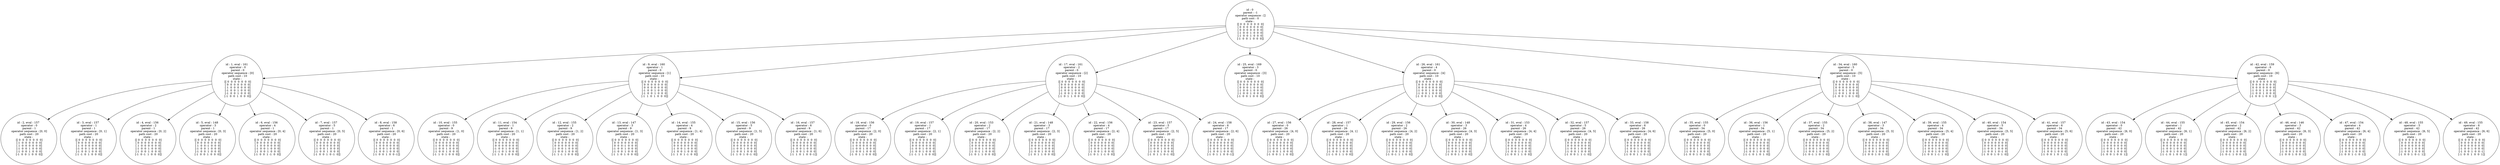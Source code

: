 // A search tree
digraph "Search-Tree" {
	0 [label="id : 0
 parent : -1
 operator sequence : []
 path cost : 0
 state : 
 [[ 0  0  0  0  0  0  0]
 [ 0  0  0  0  0  0  0]
 [ 0  0  0  0  0  0  0]
 [-1  0  0  1  0  0  0]
 [-1  0  0  1  0  0  0]
 [-1  0  0  1  0  0  0]]"]
	1 [label="id : 1, eval : 161 
 operator : 0
 parent : 0
 operator sequence : [0]
 path cost : 10
 state : 
 [[ 0  0  0  0  0  0  0]
 [ 0  0  0  0  0  0  0]
 [ 1  0  0  0  0  0  0]
 [-1  0  0  1  0  0  0]
 [-1  0  0  1  0  0  0]
 [-1  0  0  1  0  0  0]]"]
	0 -> 1
	2 [label="id : 2, eval : 157 
 operator : 0
 parent : 1
 operator sequence : [0, 0]
 path cost : 20
 state : 
 [[ 0  0  0  0  0  0  0]
 [-1  0  0  0  0  0  0]
 [ 1  0  0  0  0  0  0]
 [-1  0  0  1  0  0  0]
 [-1  0  0  1  0  0  0]
 [-1  0  0  1  0  0  0]]"]
	1 -> 2
	3 [label="id : 3, eval : 157 
 operator : 1
 parent : 1
 operator sequence : [0, 1]
 path cost : 20
 state : 
 [[ 0  0  0  0  0  0  0]
 [ 0  0  0  0  0  0  0]
 [ 1  0  0  0  0  0  0]
 [-1  0  0  1  0  0  0]
 [-1  0  0  1  0  0  0]
 [-1 -1  0  1  0  0  0]]"]
	1 -> 3
	4 [label="id : 4, eval : 156 
 operator : 2
 parent : 1
 operator sequence : [0, 2]
 path cost : 20
 state : 
 [[ 0  0  0  0  0  0  0]
 [ 0  0  0  0  0  0  0]
 [ 1  0  0  0  0  0  0]
 [-1  0  0  1  0  0  0]
 [-1  0  0  1  0  0  0]
 [-1  0 -1  1  0  0  0]]"]
	1 -> 4
	5 [label="id : 5, eval : 148 
 operator : 3
 parent : 1
 operator sequence : [0, 3]
 path cost : 20
 state : 
 [[ 0  0  0  0  0  0  0]
 [ 0  0  0  0  0  0  0]
 [ 1  0  0 -1  0  0  0]
 [-1  0  0  1  0  0  0]
 [-1  0  0  1  0  0  0]
 [-1  0  0  1  0  0  0]]"]
	1 -> 5
	6 [label="id : 6, eval : 156 
 operator : 4
 parent : 1
 operator sequence : [0, 4]
 path cost : 20
 state : 
 [[ 0  0  0  0  0  0  0]
 [ 0  0  0  0  0  0  0]
 [ 1  0  0  0  0  0  0]
 [-1  0  0  1  0  0  0]
 [-1  0  0  1  0  0  0]
 [-1  0  0  1 -1  0  0]]"]
	1 -> 6
	7 [label="id : 7, eval : 157 
 operator : 5
 parent : 1
 operator sequence : [0, 5]
 path cost : 20
 state : 
 [[ 0  0  0  0  0  0  0]
 [ 0  0  0  0  0  0  0]
 [ 1  0  0  0  0  0  0]
 [-1  0  0  1  0  0  0]
 [-1  0  0  1  0  0  0]
 [-1  0  0  1  0 -1  0]]"]
	1 -> 7
	8 [label="id : 8, eval : 158 
 operator : 6
 parent : 1
 operator sequence : [0, 6]
 path cost : 20
 state : 
 [[ 0  0  0  0  0  0  0]
 [ 0  0  0  0  0  0  0]
 [ 1  0  0  0  0  0  0]
 [-1  0  0  1  0  0  0]
 [-1  0  0  1  0  0  0]
 [-1  0  0  1  0  0 -1]]"]
	1 -> 8
	9 [label="id : 9, eval : 160 
 operator : 1
 parent : 0
 operator sequence : [1]
 path cost : 10
 state : 
 [[ 0  0  0  0  0  0  0]
 [ 0  0  0  0  0  0  0]
 [ 0  0  0  0  0  0  0]
 [-1  0  0  1  0  0  0]
 [-1  0  0  1  0  0  0]
 [-1  1  0  1  0  0  0]]"]
	0 -> 9
	10 [label="id : 10, eval : 155 
 operator : 0
 parent : 9
 operator sequence : [1, 0]
 path cost : 20
 state : 
 [[ 0  0  0  0  0  0  0]
 [ 0  0  0  0  0  0  0]
 [-1  0  0  0  0  0  0]
 [-1  0  0  1  0  0  0]
 [-1  0  0  1  0  0  0]
 [-1  1  0  1  0  0  0]]"]
	9 -> 10
	11 [label="id : 11, eval : 154 
 operator : 1
 parent : 9
 operator sequence : [1, 1]
 path cost : 20
 state : 
 [[ 0  0  0  0  0  0  0]
 [ 0  0  0  0  0  0  0]
 [ 0  0  0  0  0  0  0]
 [-1  0  0  1  0  0  0]
 [-1 -1  0  1  0  0  0]
 [-1  1  0  1  0  0  0]]"]
	9 -> 11
	12 [label="id : 12, eval : 155 
 operator : 2
 parent : 9
 operator sequence : [1, 2]
 path cost : 20
 state : 
 [[ 0  0  0  0  0  0  0]
 [ 0  0  0  0  0  0  0]
 [ 0  0  0  0  0  0  0]
 [-1  0  0  1  0  0  0]
 [-1  0  0  1  0  0  0]
 [-1  1 -1  1  0  0  0]]"]
	9 -> 12
	13 [label="id : 13, eval : 147 
 operator : 3
 parent : 9
 operator sequence : [1, 3]
 path cost : 20
 state : 
 [[ 0  0  0  0  0  0  0]
 [ 0  0  0  0  0  0  0]
 [ 0  0  0 -1  0  0  0]
 [-1  0  0  1  0  0  0]
 [-1  0  0  1  0  0  0]
 [-1  1  0  1  0  0  0]]"]
	9 -> 13
	14 [label="id : 14, eval : 155 
 operator : 4
 parent : 9
 operator sequence : [1, 4]
 path cost : 20
 state : 
 [[ 0  0  0  0  0  0  0]
 [ 0  0  0  0  0  0  0]
 [ 0  0  0  0  0  0  0]
 [-1  0  0  1  0  0  0]
 [-1  0  0  1  0  0  0]
 [-1  1  0  1 -1  0  0]]"]
	9 -> 14
	15 [label="id : 15, eval : 156 
 operator : 5
 parent : 9
 operator sequence : [1, 5]
 path cost : 20
 state : 
 [[ 0  0  0  0  0  0  0]
 [ 0  0  0  0  0  0  0]
 [ 0  0  0  0  0  0  0]
 [-1  0  0  1  0  0  0]
 [-1  0  0  1  0  0  0]
 [-1  1  0  1  0 -1  0]]"]
	9 -> 15
	16 [label="id : 16, eval : 157 
 operator : 6
 parent : 9
 operator sequence : [1, 6]
 path cost : 20
 state : 
 [[ 0  0  0  0  0  0  0]
 [ 0  0  0  0  0  0  0]
 [ 0  0  0  0  0  0  0]
 [-1  0  0  1  0  0  0]
 [-1  0  0  1  0  0  0]
 [-1  1  0  1  0  0 -1]]"]
	9 -> 16
	17 [label="id : 17, eval : 161 
 operator : 2
 parent : 0
 operator sequence : [2]
 path cost : 10
 state : 
 [[ 0  0  0  0  0  0  0]
 [ 0  0  0  0  0  0  0]
 [ 0  0  0  0  0  0  0]
 [-1  0  0  1  0  0  0]
 [-1  0  0  1  0  0  0]
 [-1  0  1  1  0  0  0]]"]
	0 -> 17
	18 [label="id : 18, eval : 156 
 operator : 0
 parent : 17
 operator sequence : [2, 0]
 path cost : 20
 state : 
 [[ 0  0  0  0  0  0  0]
 [ 0  0  0  0  0  0  0]
 [-1  0  0  0  0  0  0]
 [-1  0  0  1  0  0  0]
 [-1  0  0  1  0  0  0]
 [-1  0  1  1  0  0  0]]"]
	17 -> 18
	19 [label="id : 19, eval : 157 
 operator : 1
 parent : 17
 operator sequence : [2, 1]
 path cost : 20
 state : 
 [[ 0  0  0  0  0  0  0]
 [ 0  0  0  0  0  0  0]
 [ 0  0  0  0  0  0  0]
 [-1  0  0  1  0  0  0]
 [-1  0  0  1  0  0  0]
 [-1 -1  1  1  0  0  0]]"]
	17 -> 19
	20 [label="id : 20, eval : 153 
 operator : 2
 parent : 17
 operator sequence : [2, 2]
 path cost : 20
 state : 
 [[ 0  0  0  0  0  0  0]
 [ 0  0  0  0  0  0  0]
 [ 0  0  0  0  0  0  0]
 [-1  0  0  1  0  0  0]
 [-1  0 -1  1  0  0  0]
 [-1  0  1  1  0  0  0]]"]
	17 -> 20
	21 [label="id : 21, eval : 148 
 operator : 3
 parent : 17
 operator sequence : [2, 3]
 path cost : 20
 state : 
 [[ 0  0  0  0  0  0  0]
 [ 0  0  0  0  0  0  0]
 [ 0  0  0 -1  0  0  0]
 [-1  0  0  1  0  0  0]
 [-1  0  0  1  0  0  0]
 [-1  0  1  1  0  0  0]]"]
	17 -> 21
	22 [label="id : 22, eval : 156 
 operator : 4
 parent : 17
 operator sequence : [2, 4]
 path cost : 20
 state : 
 [[ 0  0  0  0  0  0  0]
 [ 0  0  0  0  0  0  0]
 [ 0  0  0  0  0  0  0]
 [-1  0  0  1  0  0  0]
 [-1  0  0  1  0  0  0]
 [-1  0  1  1 -1  0  0]]"]
	17 -> 22
	23 [label="id : 23, eval : 157 
 operator : 5
 parent : 17
 operator sequence : [2, 5]
 path cost : 20
 state : 
 [[ 0  0  0  0  0  0  0]
 [ 0  0  0  0  0  0  0]
 [ 0  0  0  0  0  0  0]
 [-1  0  0  1  0  0  0]
 [-1  0  0  1  0  0  0]
 [-1  0  1  1  0 -1  0]]"]
	17 -> 23
	24 [label="id : 24, eval : 158 
 operator : 6
 parent : 17
 operator sequence : [2, 6]
 path cost : 20
 state : 
 [[ 0  0  0  0  0  0  0]
 [ 0  0  0  0  0  0  0]
 [ 0  0  0  0  0  0  0]
 [-1  0  0  1  0  0  0]
 [-1  0  0  1  0  0  0]
 [-1  0  1  1  0  0 -1]]"]
	17 -> 24
	25 [label="id : 25, eval : 169 
 operator : 3
 parent : 0
 operator sequence : [3]
 path cost : 10
 state : 
 [[ 0  0  0  0  0  0  0]
 [ 0  0  0  0  0  0  0]
 [ 0  0  0  1  0  0  0]
 [-1  0  0  1  0  0  0]
 [-1  0  0  1  0  0  0]
 [-1  0  0  1  0  0  0]]"]
	0 -> 25
	26 [label="id : 26, eval : 161 
 operator : 4
 parent : 0
 operator sequence : [4]
 path cost : 10
 state : 
 [[ 0  0  0  0  0  0  0]
 [ 0  0  0  0  0  0  0]
 [ 0  0  0  0  0  0  0]
 [-1  0  0  1  0  0  0]
 [-1  0  0  1  0  0  0]
 [-1  0  0  1  1  0  0]]"]
	0 -> 26
	27 [label="id : 27, eval : 156 
 operator : 0
 parent : 26
 operator sequence : [4, 0]
 path cost : 20
 state : 
 [[ 0  0  0  0  0  0  0]
 [ 0  0  0  0  0  0  0]
 [-1  0  0  0  0  0  0]
 [-1  0  0  1  0  0  0]
 [-1  0  0  1  0  0  0]
 [-1  0  0  1  1  0  0]]"]
	26 -> 27
	28 [label="id : 28, eval : 157 
 operator : 1
 parent : 26
 operator sequence : [4, 1]
 path cost : 20
 state : 
 [[ 0  0  0  0  0  0  0]
 [ 0  0  0  0  0  0  0]
 [ 0  0  0  0  0  0  0]
 [-1  0  0  1  0  0  0]
 [-1  0  0  1  0  0  0]
 [-1 -1  0  1  1  0  0]]"]
	26 -> 28
	29 [label="id : 29, eval : 156 
 operator : 2
 parent : 26
 operator sequence : [4, 2]
 path cost : 20
 state : 
 [[ 0  0  0  0  0  0  0]
 [ 0  0  0  0  0  0  0]
 [ 0  0  0  0  0  0  0]
 [-1  0  0  1  0  0  0]
 [-1  0  0  1  0  0  0]
 [-1  0 -1  1  1  0  0]]"]
	26 -> 29
	30 [label="id : 30, eval : 148 
 operator : 3
 parent : 26
 operator sequence : [4, 3]
 path cost : 20
 state : 
 [[ 0  0  0  0  0  0  0]
 [ 0  0  0  0  0  0  0]
 [ 0  0  0 -1  0  0  0]
 [-1  0  0  1  0  0  0]
 [-1  0  0  1  0  0  0]
 [-1  0  0  1  1  0  0]]"]
	26 -> 30
	31 [label="id : 31, eval : 153 
 operator : 4
 parent : 26
 operator sequence : [4, 4]
 path cost : 20
 state : 
 [[ 0  0  0  0  0  0  0]
 [ 0  0  0  0  0  0  0]
 [ 0  0  0  0  0  0  0]
 [-1  0  0  1  0  0  0]
 [-1  0  0  1 -1  0  0]
 [-1  0  0  1  1  0  0]]"]
	26 -> 31
	32 [label="id : 32, eval : 157 
 operator : 5
 parent : 26
 operator sequence : [4, 5]
 path cost : 20
 state : 
 [[ 0  0  0  0  0  0  0]
 [ 0  0  0  0  0  0  0]
 [ 0  0  0  0  0  0  0]
 [-1  0  0  1  0  0  0]
 [-1  0  0  1  0  0  0]
 [-1  0  0  1  1 -1  0]]"]
	26 -> 32
	33 [label="id : 33, eval : 158 
 operator : 6
 parent : 26
 operator sequence : [4, 6]
 path cost : 20
 state : 
 [[ 0  0  0  0  0  0  0]
 [ 0  0  0  0  0  0  0]
 [ 0  0  0  0  0  0  0]
 [-1  0  0  1  0  0  0]
 [-1  0  0  1  0  0  0]
 [-1  0  0  1  1  0 -1]]"]
	26 -> 33
	34 [label="id : 34, eval : 160 
 operator : 5
 parent : 0
 operator sequence : [5]
 path cost : 10
 state : 
 [[ 0  0  0  0  0  0  0]
 [ 0  0  0  0  0  0  0]
 [ 0  0  0  0  0  0  0]
 [-1  0  0  1  0  0  0]
 [-1  0  0  1  0  0  0]
 [-1  0  0  1  0  1  0]]"]
	0 -> 34
	35 [label="id : 35, eval : 155 
 operator : 0
 parent : 34
 operator sequence : [5, 0]
 path cost : 20
 state : 
 [[ 0  0  0  0  0  0  0]
 [ 0  0  0  0  0  0  0]
 [-1  0  0  0  0  0  0]
 [-1  0  0  1  0  0  0]
 [-1  0  0  1  0  0  0]
 [-1  0  0  1  0  1  0]]"]
	34 -> 35
	36 [label="id : 36, eval : 156 
 operator : 1
 parent : 34
 operator sequence : [5, 1]
 path cost : 20
 state : 
 [[ 0  0  0  0  0  0  0]
 [ 0  0  0  0  0  0  0]
 [ 0  0  0  0  0  0  0]
 [-1  0  0  1  0  0  0]
 [-1  0  0  1  0  0  0]
 [-1 -1  0  1  0  1  0]]"]
	34 -> 36
	37 [label="id : 37, eval : 155 
 operator : 2
 parent : 34
 operator sequence : [5, 2]
 path cost : 20
 state : 
 [[ 0  0  0  0  0  0  0]
 [ 0  0  0  0  0  0  0]
 [ 0  0  0  0  0  0  0]
 [-1  0  0  1  0  0  0]
 [-1  0  0  1  0  0  0]
 [-1  0 -1  1  0  1  0]]"]
	34 -> 37
	38 [label="id : 38, eval : 147 
 operator : 3
 parent : 34
 operator sequence : [5, 3]
 path cost : 20
 state : 
 [[ 0  0  0  0  0  0  0]
 [ 0  0  0  0  0  0  0]
 [ 0  0  0 -1  0  0  0]
 [-1  0  0  1  0  0  0]
 [-1  0  0  1  0  0  0]
 [-1  0  0  1  0  1  0]]"]
	34 -> 38
	39 [label="id : 39, eval : 155 
 operator : 4
 parent : 34
 operator sequence : [5, 4]
 path cost : 20
 state : 
 [[ 0  0  0  0  0  0  0]
 [ 0  0  0  0  0  0  0]
 [ 0  0  0  0  0  0  0]
 [-1  0  0  1  0  0  0]
 [-1  0  0  1  0  0  0]
 [-1  0  0  1 -1  1  0]]"]
	34 -> 39
	40 [label="id : 40, eval : 154 
 operator : 5
 parent : 34
 operator sequence : [5, 5]
 path cost : 20
 state : 
 [[ 0  0  0  0  0  0  0]
 [ 0  0  0  0  0  0  0]
 [ 0  0  0  0  0  0  0]
 [-1  0  0  1  0  0  0]
 [-1  0  0  1  0 -1  0]
 [-1  0  0  1  0  1  0]]"]
	34 -> 40
	41 [label="id : 41, eval : 157 
 operator : 6
 parent : 34
 operator sequence : [5, 6]
 path cost : 20
 state : 
 [[ 0  0  0  0  0  0  0]
 [ 0  0  0  0  0  0  0]
 [ 0  0  0  0  0  0  0]
 [-1  0  0  1  0  0  0]
 [-1  0  0  1  0  0  0]
 [-1  0  0  1  0  1 -1]]"]
	34 -> 41
	42 [label="id : 42, eval : 159 
 operator : 6
 parent : 0
 operator sequence : [6]
 path cost : 10
 state : 
 [[ 0  0  0  0  0  0  0]
 [ 0  0  0  0  0  0  0]
 [ 0  0  0  0  0  0  0]
 [-1  0  0  1  0  0  0]
 [-1  0  0  1  0  0  0]
 [-1  0  0  1  0  0  1]]"]
	0 -> 42
	43 [label="id : 43, eval : 154 
 operator : 0
 parent : 42
 operator sequence : [6, 0]
 path cost : 20
 state : 
 [[ 0  0  0  0  0  0  0]
 [ 0  0  0  0  0  0  0]
 [-1  0  0  0  0  0  0]
 [-1  0  0  1  0  0  0]
 [-1  0  0  1  0  0  0]
 [-1  0  0  1  0  0  1]]"]
	42 -> 43
	44 [label="id : 44, eval : 155 
 operator : 1
 parent : 42
 operator sequence : [6, 1]
 path cost : 20
 state : 
 [[ 0  0  0  0  0  0  0]
 [ 0  0  0  0  0  0  0]
 [ 0  0  0  0  0  0  0]
 [-1  0  0  1  0  0  0]
 [-1  0  0  1  0  0  0]
 [-1 -1  0  1  0  0  1]]"]
	42 -> 44
	45 [label="id : 45, eval : 154 
 operator : 2
 parent : 42
 operator sequence : [6, 2]
 path cost : 20
 state : 
 [[ 0  0  0  0  0  0  0]
 [ 0  0  0  0  0  0  0]
 [ 0  0  0  0  0  0  0]
 [-1  0  0  1  0  0  0]
 [-1  0  0  1  0  0  0]
 [-1  0 -1  1  0  0  1]]"]
	42 -> 45
	46 [label="id : 46, eval : 146 
 operator : 3
 parent : 42
 operator sequence : [6, 3]
 path cost : 20
 state : 
 [[ 0  0  0  0  0  0  0]
 [ 0  0  0  0  0  0  0]
 [ 0  0  0 -1  0  0  0]
 [-1  0  0  1  0  0  0]
 [-1  0  0  1  0  0  0]
 [-1  0  0  1  0  0  1]]"]
	42 -> 46
	47 [label="id : 47, eval : 154 
 operator : 4
 parent : 42
 operator sequence : [6, 4]
 path cost : 20
 state : 
 [[ 0  0  0  0  0  0  0]
 [ 0  0  0  0  0  0  0]
 [ 0  0  0  0  0  0  0]
 [-1  0  0  1  0  0  0]
 [-1  0  0  1  0  0  0]
 [-1  0  0  1 -1  0  1]]"]
	42 -> 47
	48 [label="id : 48, eval : 155 
 operator : 5
 parent : 42
 operator sequence : [6, 5]
 path cost : 20
 state : 
 [[ 0  0  0  0  0  0  0]
 [ 0  0  0  0  0  0  0]
 [ 0  0  0  0  0  0  0]
 [-1  0  0  1  0  0  0]
 [-1  0  0  1  0  0  0]
 [-1  0  0  1  0 -1  1]]"]
	42 -> 48
	49 [label="id : 49, eval : 155 
 operator : 6
 parent : 42
 operator sequence : [6, 6]
 path cost : 20
 state : 
 [[ 0  0  0  0  0  0  0]
 [ 0  0  0  0  0  0  0]
 [ 0  0  0  0  0  0  0]
 [-1  0  0  1  0  0  0]
 [-1  0  0  1  0  0 -1]
 [-1  0  0  1  0  0  1]]"]
	42 -> 49
}
